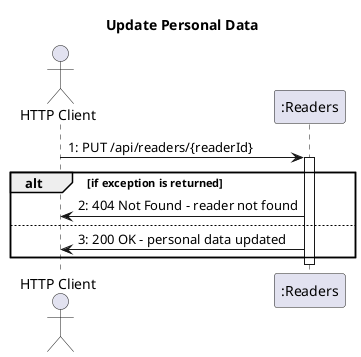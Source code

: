 @startuml
title Update Personal Data
actor "HTTP Client" as client
participant ":Readers" as Readers

client -> Readers: 1: PUT /api/readers/{readerId}
activate Readers
alt if exception is returned
  Readers -> client: 2: 404 Not Found - reader not found
else
  Readers -> client: 3: 200 OK - personal data updated
end
deactivate Readers
@enduml